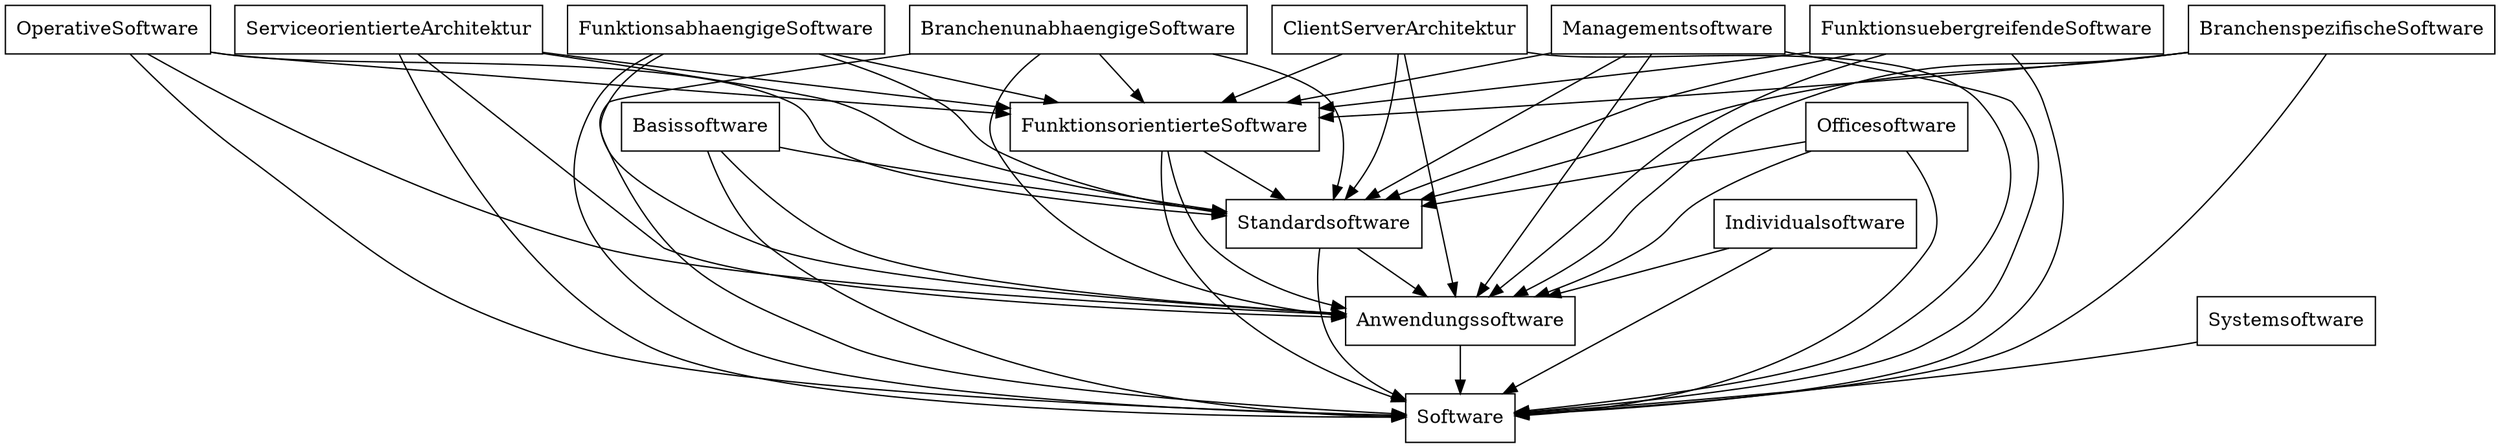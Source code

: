 digraph{
graph [rankdir=TB];
node [shape=box];
edge [arrowhead=normal];
0[label="Software",]
1[label="Basissoftware",]
2[label="BranchenunabhaengigeSoftware",]
3[label="OperativeSoftware",]
4[label="ServiceorientierteArchitektur",]
5[label="FunktionsabhaengigeSoftware",]
6[label="BranchenspezifischeSoftware",]
7[label="Officesoftware",]
8[label="ClientServerArchitektur",]
9[label="Systemsoftware",]
10[label="Individualsoftware",]
11[label="Standardsoftware",]
12[label="Managementsoftware",]
13[label="Anwendungssoftware",]
14[label="FunktionsuebergreifendeSoftware",]
15[label="FunktionsorientierteSoftware",]
1->0[label="",]
1->11[label="",]
1->13[label="",]
2->0[label="",]
2->11[label="",]
2->13[label="",]
2->15[label="",]
3->0[label="",]
3->11[label="",]
3->13[label="",]
3->15[label="",]
4->0[label="",]
4->11[label="",]
4->13[label="",]
4->15[label="",]
5->0[label="",]
5->11[label="",]
5->13[label="",]
5->15[label="",]
6->0[label="",]
6->11[label="",]
6->13[label="",]
6->15[label="",]
7->0[label="",]
7->11[label="",]
7->13[label="",]
8->0[label="",]
8->11[label="",]
8->13[label="",]
8->15[label="",]
9->0[label="",]
10->0[label="",]
10->13[label="",]
11->0[label="",]
11->13[label="",]
12->0[label="",]
12->11[label="",]
12->13[label="",]
12->15[label="",]
13->0[label="",]
14->0[label="",]
14->11[label="",]
14->13[label="",]
14->15[label="",]
15->0[label="",]
15->11[label="",]
15->13[label="",]
}
